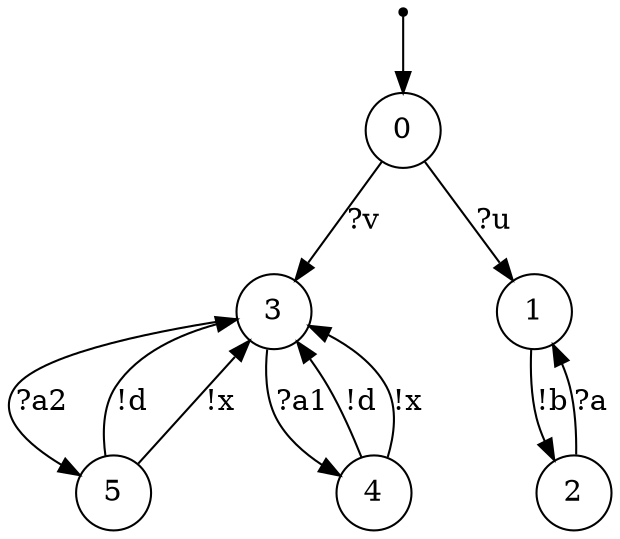 digraph {
 node [shape=point] ENTRY
 node [shape=circle]
 ENTRY -> 0
0 -> 3 [label="?v"]
3 -> 5 [label="?a2"]
5 -> 3 [label="!d"]
5 -> 3 [label="!x"]
3 -> 4 [label="?a1"]
4 -> 3 [label="!d"]
4 -> 3 [label="!x"]
0 -> 1 [label="?u"]
1 -> 2 [label="!b"]
2 -> 1 [label="?a"]
}